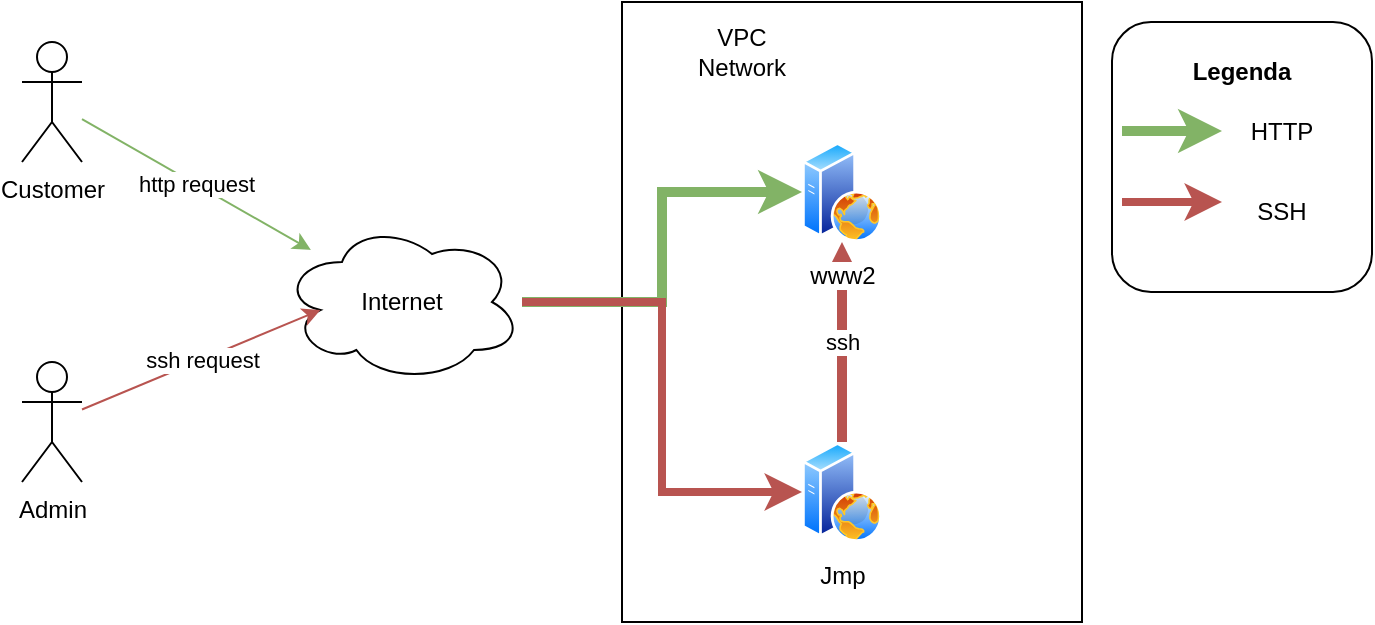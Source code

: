 <mxfile version="20.3.0" type="device"><diagram id="iG0Qj3GJJBrlWqXqc3xs" name="Page-1"><mxGraphModel dx="1102" dy="1107" grid="1" gridSize="10" guides="1" tooltips="1" connect="1" arrows="1" fold="1" page="1" pageScale="1" pageWidth="850" pageHeight="1100" math="0" shadow="0"><root><mxCell id="0"/><mxCell id="1" parent="0"/><mxCell id="ZySfobeFRXKuUTi_vUiI-19" value="" style="rounded=1;whiteSpace=wrap;html=1;" vertex="1" parent="1"><mxGeometry x="635" y="70" width="130" height="135" as="geometry"/></mxCell><mxCell id="ZySfobeFRXKuUTi_vUiI-4" value="" style="rounded=0;whiteSpace=wrap;html=1;" vertex="1" parent="1"><mxGeometry x="390" y="60" width="230" height="310" as="geometry"/></mxCell><mxCell id="ZySfobeFRXKuUTi_vUiI-18" value="ssh" style="edgeStyle=orthogonalEdgeStyle;rounded=0;orthogonalLoop=1;jettySize=auto;html=1;strokeWidth=5;fillColor=#f8cecc;strokeColor=#b85450;" edge="1" parent="1" source="ZySfobeFRXKuUTi_vUiI-2" target="ZySfobeFRXKuUTi_vUiI-1"><mxGeometry relative="1" as="geometry"/></mxCell><mxCell id="ZySfobeFRXKuUTi_vUiI-1" value="www2" style="aspect=fixed;perimeter=ellipsePerimeter;html=1;align=center;shadow=0;dashed=0;spacingTop=3;image;image=img/lib/active_directory/web_server.svg;" vertex="1" parent="1"><mxGeometry x="480" y="130" width="40" height="50" as="geometry"/></mxCell><mxCell id="ZySfobeFRXKuUTi_vUiI-2" value="Jmp" style="aspect=fixed;perimeter=ellipsePerimeter;html=1;align=center;shadow=0;dashed=0;spacingTop=3;image;image=img/lib/active_directory/web_server.svg;" vertex="1" parent="1"><mxGeometry x="480" y="280" width="40" height="50" as="geometry"/></mxCell><mxCell id="ZySfobeFRXKuUTi_vUiI-5" value="" style="edgeStyle=orthogonalEdgeStyle;rounded=0;orthogonalLoop=1;jettySize=auto;html=1;fillColor=#d5e8d4;strokeColor=#82b366;strokeWidth=5;" edge="1" parent="1" source="ZySfobeFRXKuUTi_vUiI-3" target="ZySfobeFRXKuUTi_vUiI-1"><mxGeometry relative="1" as="geometry"/></mxCell><mxCell id="ZySfobeFRXKuUTi_vUiI-3" value="Internet" style="ellipse;shape=cloud;whiteSpace=wrap;html=1;" vertex="1" parent="1"><mxGeometry x="220" y="170" width="120" height="80" as="geometry"/></mxCell><mxCell id="ZySfobeFRXKuUTi_vUiI-6" value="" style="edgeStyle=orthogonalEdgeStyle;rounded=0;orthogonalLoop=1;jettySize=auto;html=1;entryX=0;entryY=0.5;entryDx=0;entryDy=0;fillColor=#f8cecc;strokeColor=#b85450;strokeWidth=4;" edge="1" parent="1" source="ZySfobeFRXKuUTi_vUiI-3" target="ZySfobeFRXKuUTi_vUiI-2"><mxGeometry relative="1" as="geometry"><mxPoint x="340" y="220" as="sourcePoint"/><mxPoint x="490" y="165" as="targetPoint"/></mxGeometry></mxCell><mxCell id="ZySfobeFRXKuUTi_vUiI-7" value="" style="edgeStyle=orthogonalEdgeStyle;rounded=0;orthogonalLoop=1;jettySize=auto;html=1;fillColor=#d5e8d4;strokeColor=#82b366;strokeWidth=5;" edge="1" parent="1"><mxGeometry relative="1" as="geometry"><mxPoint x="640" y="124.5" as="sourcePoint"/><mxPoint x="690" y="124.5" as="targetPoint"/></mxGeometry></mxCell><mxCell id="ZySfobeFRXKuUTi_vUiI-8" value="" style="edgeStyle=orthogonalEdgeStyle;rounded=0;orthogonalLoop=1;jettySize=auto;html=1;fillColor=#f8cecc;strokeColor=#b85450;strokeWidth=4;" edge="1" parent="1"><mxGeometry relative="1" as="geometry"><mxPoint x="640" y="160" as="sourcePoint"/><mxPoint x="690" y="160" as="targetPoint"/></mxGeometry></mxCell><mxCell id="ZySfobeFRXKuUTi_vUiI-9" value="Customer" style="shape=umlActor;verticalLabelPosition=bottom;verticalAlign=top;html=1;outlineConnect=0;" vertex="1" parent="1"><mxGeometry x="90" y="80" width="30" height="60" as="geometry"/></mxCell><mxCell id="ZySfobeFRXKuUTi_vUiI-10" value="http request" style="endArrow=classic;html=1;rounded=0;fillColor=#d5e8d4;strokeColor=#82b366;" edge="1" parent="1" source="ZySfobeFRXKuUTi_vUiI-9" target="ZySfobeFRXKuUTi_vUiI-3"><mxGeometry width="50" height="50" relative="1" as="geometry"><mxPoint x="170" y="135.779" as="sourcePoint"/><mxPoint x="315" y="60.005" as="targetPoint"/></mxGeometry></mxCell><mxCell id="ZySfobeFRXKuUTi_vUiI-12" value="Admin" style="shape=umlActor;verticalLabelPosition=bottom;verticalAlign=top;html=1;outlineConnect=0;" vertex="1" parent="1"><mxGeometry x="90" y="240" width="30" height="60" as="geometry"/></mxCell><mxCell id="ZySfobeFRXKuUTi_vUiI-13" value="ssh request" style="endArrow=classic;html=1;rounded=0;entryX=0.16;entryY=0.55;entryDx=0;entryDy=0;entryPerimeter=0;fillColor=#f8cecc;strokeColor=#b85450;" edge="1" parent="1" source="ZySfobeFRXKuUTi_vUiI-12" target="ZySfobeFRXKuUTi_vUiI-3"><mxGeometry width="50" height="50" relative="1" as="geometry"><mxPoint x="130" y="129.091" as="sourcePoint"/><mxPoint x="235.604" y="193.093" as="targetPoint"/></mxGeometry></mxCell><mxCell id="ZySfobeFRXKuUTi_vUiI-14" value="VPC Network" style="text;html=1;strokeColor=none;fillColor=none;align=center;verticalAlign=middle;whiteSpace=wrap;rounded=0;" vertex="1" parent="1"><mxGeometry x="420" y="70" width="60" height="30" as="geometry"/></mxCell><mxCell id="ZySfobeFRXKuUTi_vUiI-15" value="&lt;b&gt;Legenda&lt;/b&gt;" style="text;html=1;strokeColor=none;fillColor=none;align=center;verticalAlign=middle;whiteSpace=wrap;rounded=0;" vertex="1" parent="1"><mxGeometry x="670" y="80" width="60" height="30" as="geometry"/></mxCell><mxCell id="ZySfobeFRXKuUTi_vUiI-16" value="HTTP" style="text;html=1;strokeColor=none;fillColor=none;align=center;verticalAlign=middle;whiteSpace=wrap;rounded=0;" vertex="1" parent="1"><mxGeometry x="690" y="110" width="60" height="30" as="geometry"/></mxCell><mxCell id="ZySfobeFRXKuUTi_vUiI-17" value="SSH" style="text;html=1;strokeColor=none;fillColor=none;align=center;verticalAlign=middle;whiteSpace=wrap;rounded=0;" vertex="1" parent="1"><mxGeometry x="690" y="150" width="60" height="30" as="geometry"/></mxCell></root></mxGraphModel></diagram></mxfile>